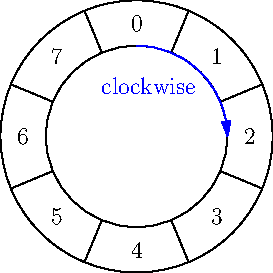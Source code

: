 import graph;
unitsize(1cm);
int n = 8;  // 数字的个数
real R = 2; // 圆的半径

for (int i = 0; i < n; ++i) {
    real angle = 360-360 / n * i + 90; // clockwise
    pair position = R * dir(angle);
    label("$" + string(i) + "$", position);
}

pair origin = (0,0);
path circle1 =  scale(R*0.8)*unitcircle;
path circle2 =  scale(R*1.2)*unitcircle;
draw(circle1);
draw(circle2);

for (int i = 0; i < n; ++i) {
    real angle = 360-360 / n * i + 90 + 360/(2*n); // clockwise
    pair position = R*2 * dir(angle);
    path tmp = origin -- position;
    pair t1 = point(circle1,intersect(circle1,tmp)[0]);
    pair t2 = point(circle2,intersect(circle2,tmp)[0]);
    // dot(t1);
    // dot(t2);
    draw(t1--t2);
    //label("$" + string(i) + "$", position);
}

path arc_clockwise = arc(origin,0.8*R,90,0);
draw("clockwise",arc_clockwise,blue,Arrow);